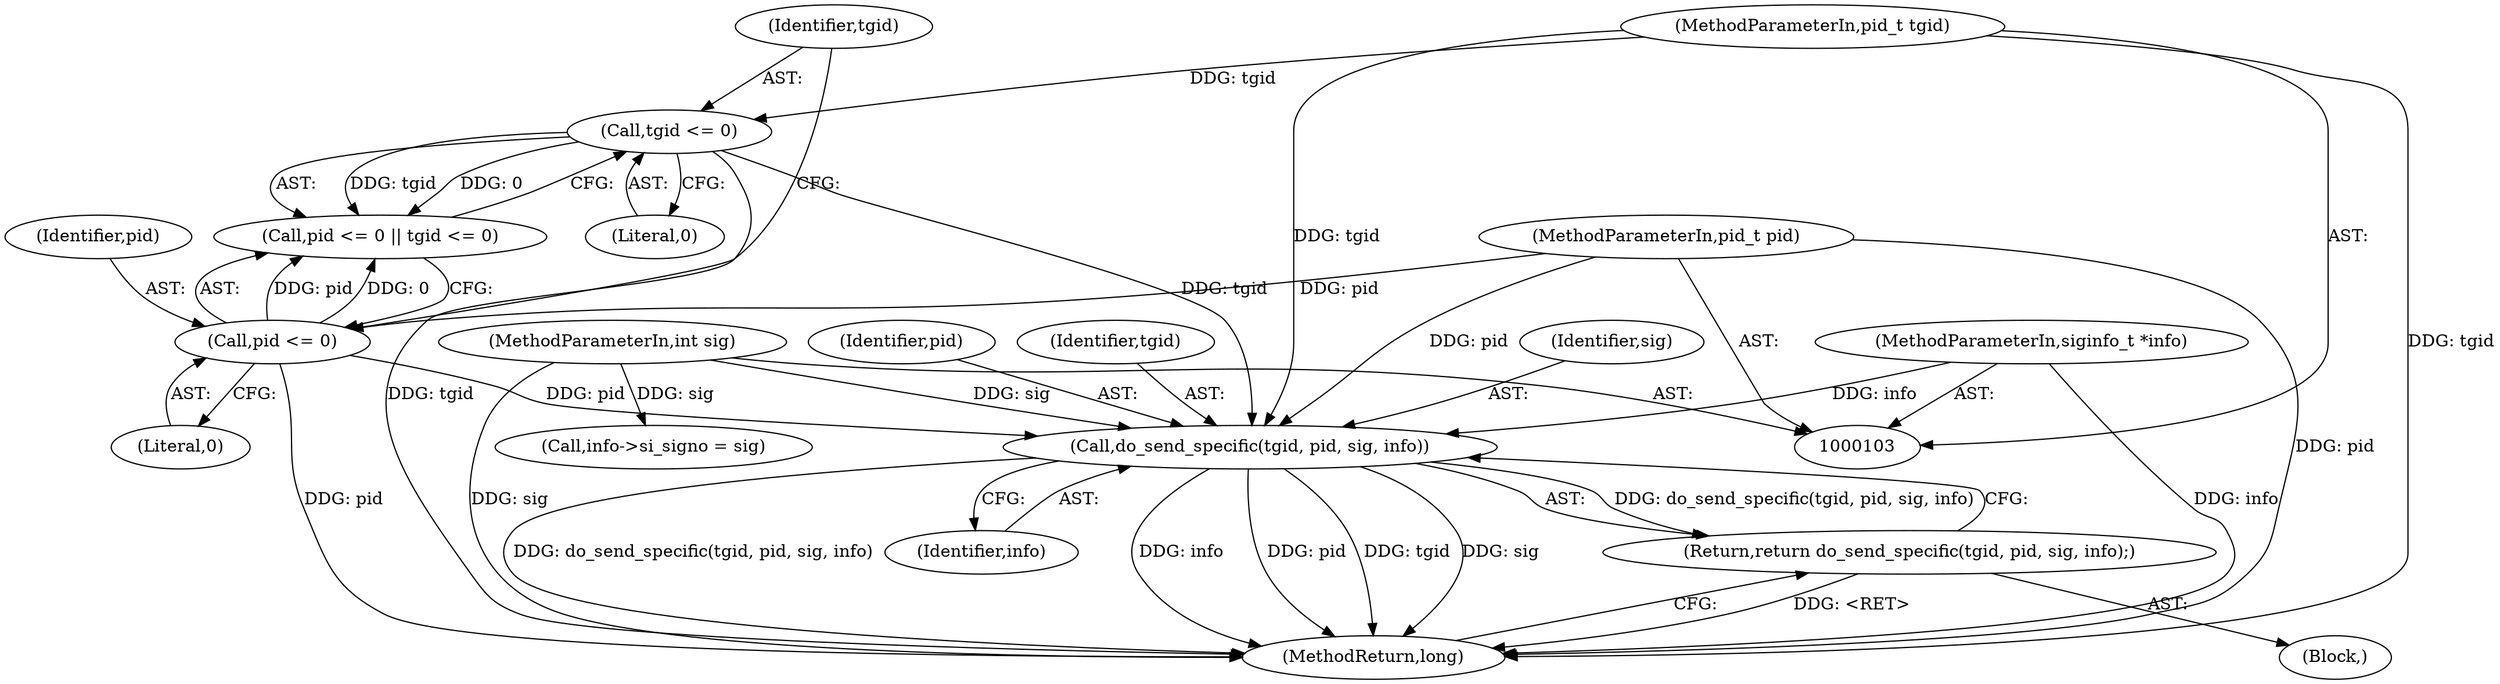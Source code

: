 digraph "0_linux_da48524eb20662618854bb3df2db01fc65f3070c_0@API" {
"1000142" [label="(Call,do_send_specific(tgid, pid, sig, info))"];
"1000114" [label="(Call,tgid <= 0)"];
"1000104" [label="(MethodParameterIn,pid_t tgid)"];
"1000111" [label="(Call,pid <= 0)"];
"1000105" [label="(MethodParameterIn,pid_t pid)"];
"1000106" [label="(MethodParameterIn,int sig)"];
"1000107" [label="(MethodParameterIn,siginfo_t *info)"];
"1000141" [label="(Return,return do_send_specific(tgid, pid, sig, info);)"];
"1000104" [label="(MethodParameterIn,pid_t tgid)"];
"1000110" [label="(Call,pid <= 0 || tgid <= 0)"];
"1000147" [label="(MethodReturn,long)"];
"1000107" [label="(MethodParameterIn,siginfo_t *info)"];
"1000114" [label="(Call,tgid <= 0)"];
"1000113" [label="(Literal,0)"];
"1000145" [label="(Identifier,sig)"];
"1000106" [label="(MethodParameterIn,int sig)"];
"1000112" [label="(Identifier,pid)"];
"1000146" [label="(Identifier,info)"];
"1000105" [label="(MethodParameterIn,pid_t pid)"];
"1000115" [label="(Identifier,tgid)"];
"1000116" [label="(Literal,0)"];
"1000111" [label="(Call,pid <= 0)"];
"1000136" [label="(Call,info->si_signo = sig)"];
"1000144" [label="(Identifier,pid)"];
"1000142" [label="(Call,do_send_specific(tgid, pid, sig, info))"];
"1000108" [label="(Block,)"];
"1000141" [label="(Return,return do_send_specific(tgid, pid, sig, info);)"];
"1000143" [label="(Identifier,tgid)"];
"1000142" -> "1000141"  [label="AST: "];
"1000142" -> "1000146"  [label="CFG: "];
"1000143" -> "1000142"  [label="AST: "];
"1000144" -> "1000142"  [label="AST: "];
"1000145" -> "1000142"  [label="AST: "];
"1000146" -> "1000142"  [label="AST: "];
"1000141" -> "1000142"  [label="CFG: "];
"1000142" -> "1000147"  [label="DDG: do_send_specific(tgid, pid, sig, info)"];
"1000142" -> "1000147"  [label="DDG: info"];
"1000142" -> "1000147"  [label="DDG: pid"];
"1000142" -> "1000147"  [label="DDG: tgid"];
"1000142" -> "1000147"  [label="DDG: sig"];
"1000142" -> "1000141"  [label="DDG: do_send_specific(tgid, pid, sig, info)"];
"1000114" -> "1000142"  [label="DDG: tgid"];
"1000104" -> "1000142"  [label="DDG: tgid"];
"1000111" -> "1000142"  [label="DDG: pid"];
"1000105" -> "1000142"  [label="DDG: pid"];
"1000106" -> "1000142"  [label="DDG: sig"];
"1000107" -> "1000142"  [label="DDG: info"];
"1000114" -> "1000110"  [label="AST: "];
"1000114" -> "1000116"  [label="CFG: "];
"1000115" -> "1000114"  [label="AST: "];
"1000116" -> "1000114"  [label="AST: "];
"1000110" -> "1000114"  [label="CFG: "];
"1000114" -> "1000147"  [label="DDG: tgid"];
"1000114" -> "1000110"  [label="DDG: tgid"];
"1000114" -> "1000110"  [label="DDG: 0"];
"1000104" -> "1000114"  [label="DDG: tgid"];
"1000104" -> "1000103"  [label="AST: "];
"1000104" -> "1000147"  [label="DDG: tgid"];
"1000111" -> "1000110"  [label="AST: "];
"1000111" -> "1000113"  [label="CFG: "];
"1000112" -> "1000111"  [label="AST: "];
"1000113" -> "1000111"  [label="AST: "];
"1000115" -> "1000111"  [label="CFG: "];
"1000110" -> "1000111"  [label="CFG: "];
"1000111" -> "1000147"  [label="DDG: pid"];
"1000111" -> "1000110"  [label="DDG: pid"];
"1000111" -> "1000110"  [label="DDG: 0"];
"1000105" -> "1000111"  [label="DDG: pid"];
"1000105" -> "1000103"  [label="AST: "];
"1000105" -> "1000147"  [label="DDG: pid"];
"1000106" -> "1000103"  [label="AST: "];
"1000106" -> "1000147"  [label="DDG: sig"];
"1000106" -> "1000136"  [label="DDG: sig"];
"1000107" -> "1000103"  [label="AST: "];
"1000107" -> "1000147"  [label="DDG: info"];
"1000141" -> "1000108"  [label="AST: "];
"1000147" -> "1000141"  [label="CFG: "];
"1000141" -> "1000147"  [label="DDG: <RET>"];
}
